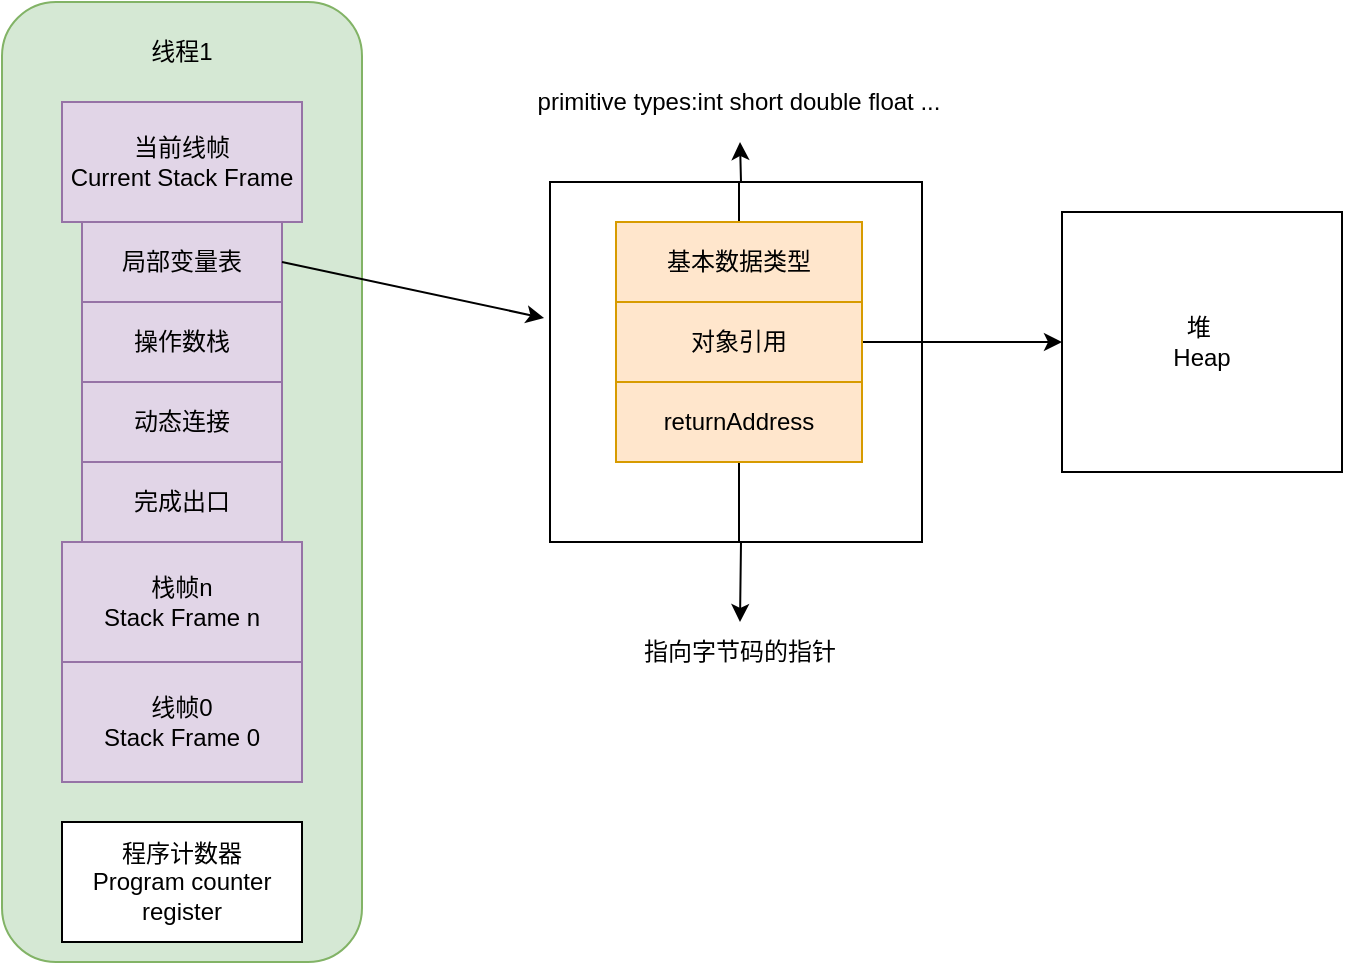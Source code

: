 <mxfile version="16.6.5" type="github">
  <diagram id="NBFd25sqAlWQv5Wf5p3m" name="Page-1">
    <mxGraphModel dx="782" dy="514" grid="1" gridSize="10" guides="1" tooltips="1" connect="1" arrows="1" fold="1" page="1" pageScale="1" pageWidth="827" pageHeight="1169" math="0" shadow="0">
      <root>
        <mxCell id="0" />
        <mxCell id="1" parent="0" />
        <mxCell id="ecDiVoV_0usV161Hp7b3-2" value="" style="rounded=1;whiteSpace=wrap;html=1;fillColor=#d5e8d4;strokeColor=#82b366;" vertex="1" parent="1">
          <mxGeometry x="80" y="90" width="180" height="480" as="geometry" />
        </mxCell>
        <mxCell id="ecDiVoV_0usV161Hp7b3-3" value="线程1" style="text;html=1;strokeColor=none;fillColor=none;align=center;verticalAlign=middle;whiteSpace=wrap;rounded=0;" vertex="1" parent="1">
          <mxGeometry x="140" y="100" width="60" height="30" as="geometry" />
        </mxCell>
        <mxCell id="ecDiVoV_0usV161Hp7b3-4" value="当前线帧&lt;br&gt;Current Stack Frame" style="rounded=0;whiteSpace=wrap;html=1;fillColor=#e1d5e7;strokeColor=#9673a6;" vertex="1" parent="1">
          <mxGeometry x="110" y="140" width="120" height="60" as="geometry" />
        </mxCell>
        <mxCell id="ecDiVoV_0usV161Hp7b3-5" value="局部变量表" style="rounded=0;whiteSpace=wrap;html=1;fillColor=#e1d5e7;strokeColor=#9673a6;" vertex="1" parent="1">
          <mxGeometry x="120" y="200" width="100" height="40" as="geometry" />
        </mxCell>
        <mxCell id="ecDiVoV_0usV161Hp7b3-6" value="操作数栈" style="rounded=0;whiteSpace=wrap;html=1;fillColor=#e1d5e7;strokeColor=#9673a6;" vertex="1" parent="1">
          <mxGeometry x="120" y="240" width="100" height="40" as="geometry" />
        </mxCell>
        <mxCell id="ecDiVoV_0usV161Hp7b3-7" value="动态连接" style="rounded=0;whiteSpace=wrap;html=1;fillColor=#e1d5e7;strokeColor=#9673a6;" vertex="1" parent="1">
          <mxGeometry x="120" y="280" width="100" height="40" as="geometry" />
        </mxCell>
        <mxCell id="ecDiVoV_0usV161Hp7b3-8" value="完成出口" style="rounded=0;whiteSpace=wrap;html=1;fillColor=#e1d5e7;strokeColor=#9673a6;" vertex="1" parent="1">
          <mxGeometry x="120" y="320" width="100" height="40" as="geometry" />
        </mxCell>
        <mxCell id="ecDiVoV_0usV161Hp7b3-9" value="栈帧n&lt;br&gt;Stack Frame n" style="rounded=0;whiteSpace=wrap;html=1;fillColor=#e1d5e7;strokeColor=#9673a6;" vertex="1" parent="1">
          <mxGeometry x="110" y="360" width="120" height="60" as="geometry" />
        </mxCell>
        <mxCell id="ecDiVoV_0usV161Hp7b3-10" value="线帧0&lt;br&gt;Stack Frame 0" style="rounded=0;whiteSpace=wrap;html=1;fillColor=#e1d5e7;strokeColor=#9673a6;" vertex="1" parent="1">
          <mxGeometry x="110" y="420" width="120" height="60" as="geometry" />
        </mxCell>
        <mxCell id="ecDiVoV_0usV161Hp7b3-11" value="程序计数器&lt;br&gt;Program counter register" style="rounded=0;whiteSpace=wrap;html=1;" vertex="1" parent="1">
          <mxGeometry x="110" y="500" width="120" height="60" as="geometry" />
        </mxCell>
        <mxCell id="ecDiVoV_0usV161Hp7b3-12" value="" style="rounded=0;whiteSpace=wrap;html=1;" vertex="1" parent="1">
          <mxGeometry x="354" y="180" width="186" height="180" as="geometry" />
        </mxCell>
        <mxCell id="ecDiVoV_0usV161Hp7b3-16" style="edgeStyle=orthogonalEdgeStyle;rounded=0;orthogonalLoop=1;jettySize=auto;html=1;exitX=0.5;exitY=0;exitDx=0;exitDy=0;" edge="1" parent="1" source="ecDiVoV_0usV161Hp7b3-13">
          <mxGeometry relative="1" as="geometry">
            <mxPoint x="449" y="160" as="targetPoint" />
          </mxGeometry>
        </mxCell>
        <mxCell id="ecDiVoV_0usV161Hp7b3-13" value="基本数据类型" style="rounded=0;whiteSpace=wrap;html=1;fillColor=#ffe6cc;strokeColor=#d79b00;" vertex="1" parent="1">
          <mxGeometry x="387" y="200" width="123" height="40" as="geometry" />
        </mxCell>
        <mxCell id="ecDiVoV_0usV161Hp7b3-22" style="edgeStyle=orthogonalEdgeStyle;rounded=0;orthogonalLoop=1;jettySize=auto;html=1;exitX=1;exitY=0.5;exitDx=0;exitDy=0;entryX=0;entryY=0.5;entryDx=0;entryDy=0;" edge="1" parent="1" source="ecDiVoV_0usV161Hp7b3-14" target="ecDiVoV_0usV161Hp7b3-21">
          <mxGeometry relative="1" as="geometry" />
        </mxCell>
        <mxCell id="ecDiVoV_0usV161Hp7b3-14" value="对象引用" style="rounded=0;whiteSpace=wrap;html=1;fillColor=#ffe6cc;strokeColor=#d79b00;" vertex="1" parent="1">
          <mxGeometry x="387" y="240" width="123" height="40" as="geometry" />
        </mxCell>
        <mxCell id="ecDiVoV_0usV161Hp7b3-19" style="edgeStyle=orthogonalEdgeStyle;rounded=0;orthogonalLoop=1;jettySize=auto;html=1;exitX=0.5;exitY=1;exitDx=0;exitDy=0;" edge="1" parent="1" source="ecDiVoV_0usV161Hp7b3-15">
          <mxGeometry relative="1" as="geometry">
            <mxPoint x="449" y="400" as="targetPoint" />
          </mxGeometry>
        </mxCell>
        <mxCell id="ecDiVoV_0usV161Hp7b3-15" value="returnAddress" style="rounded=0;whiteSpace=wrap;html=1;fillColor=#ffe6cc;strokeColor=#d79b00;" vertex="1" parent="1">
          <mxGeometry x="387" y="280" width="123" height="40" as="geometry" />
        </mxCell>
        <mxCell id="ecDiVoV_0usV161Hp7b3-17" value="primitive types:int short double float ..." style="text;html=1;strokeColor=none;fillColor=none;align=center;verticalAlign=middle;whiteSpace=wrap;rounded=0;" vertex="1" parent="1">
          <mxGeometry x="342" y="130" width="213" height="20" as="geometry" />
        </mxCell>
        <mxCell id="ecDiVoV_0usV161Hp7b3-20" value="指向字节码的指针" style="text;html=1;strokeColor=none;fillColor=none;align=center;verticalAlign=middle;whiteSpace=wrap;rounded=0;" vertex="1" parent="1">
          <mxGeometry x="353.5" y="400" width="190" height="30" as="geometry" />
        </mxCell>
        <mxCell id="ecDiVoV_0usV161Hp7b3-21" value="堆&amp;nbsp;&lt;br&gt;Heap" style="rounded=0;whiteSpace=wrap;html=1;" vertex="1" parent="1">
          <mxGeometry x="610" y="195" width="140" height="130" as="geometry" />
        </mxCell>
        <mxCell id="ecDiVoV_0usV161Hp7b3-23" style="rounded=0;orthogonalLoop=1;jettySize=auto;html=1;exitX=1;exitY=0.5;exitDx=0;exitDy=0;entryX=-0.016;entryY=0.378;entryDx=0;entryDy=0;endArrow=classic;endFill=1;entryPerimeter=0;" edge="1" parent="1" source="ecDiVoV_0usV161Hp7b3-5" target="ecDiVoV_0usV161Hp7b3-12">
          <mxGeometry relative="1" as="geometry" />
        </mxCell>
      </root>
    </mxGraphModel>
  </diagram>
</mxfile>
